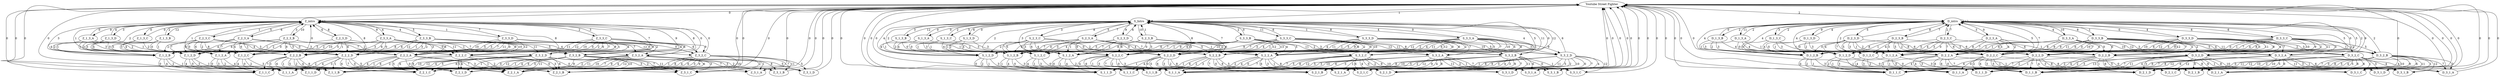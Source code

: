 digraph {
"LPQ1XrllZmA" [label="Youtube Street Fighter"]
"LPQ1XrllZmA" -> "JK6YzQ-V2HA" [label="0"]
"LPQ1XrllZmA" -> "Y2joqjVZsb8" [label="1"]
"LPQ1XrllZmA" -> "SfR_GFWXaWI" [label="2"]
"Y2joqjVZsb8" [label="S_Intro"]
"Y2joqjVZsb8" -> "yJJDbUSmIHw" [label="0"]
"Y2joqjVZsb8" -> "4JBm9cw7yEQ" [label="1"]
"Y2joqjVZsb8" -> "SWtz_Rfpv2U" [label="2"]
"Y2joqjVZsb8" -> "aXLXUTcM7rQ" [label="3"]
"Y2joqjVZsb8" -> "0TzDpTnzy4s" [label="4"]
"Y2joqjVZsb8" -> "sFvClxwTwlI" [label="5"]
"Y2joqjVZsb8" -> "12ZSKTCJJyU" [label="6"]
"Y2joqjVZsb8" -> "RIxxFqDt9ug" [label="7"]
"Y2joqjVZsb8" -> "Y2joqjVZsb8" [label="8"]
"Y2joqjVZsb8" -> "XcOIc0XDl2o" [label="9"]
"Y2joqjVZsb8" -> "8tEKbAAsGE0" [label="10"]
"Y2joqjVZsb8" -> "Su0RQ9VG-jQ" [label="11"]
"Y2joqjVZsb8" -> "yOWNw3fYmIM" [label="12"]
"JK6YzQ-V2HA" [label="Z_intro"]
"JK6YzQ-V2HA" -> "pq2MThj0DZI" [label="0"]
"JK6YzQ-V2HA" -> "QtatxHF5efg" [label="1"]
"JK6YzQ-V2HA" -> "bLK6OE5m3RY" [label="2"]
"JK6YzQ-V2HA" -> "gFVaDxthOU8" [label="3"]
"JK6YzQ-V2HA" -> "BgcI5NocZmk" [label="4"]
"JK6YzQ-V2HA" -> "t3svheKuCn0" [label="5"]
"JK6YzQ-V2HA" -> "JjTcX78kMkw" [label="6"]
"JK6YzQ-V2HA" -> "W0XED-LGrH4" [label="7"]
"JK6YzQ-V2HA" -> "T_2sGXyl5S8" [label="8"]
"JK6YzQ-V2HA" -> "dtoRk-ChBLw" [label="9"]
"JK6YzQ-V2HA" -> "f7y6bYXy9rs" [label="10"]
"JK6YzQ-V2HA" -> "JK6YzQ-V2HA" [label="11"]
"JK6YzQ-V2HA" -> "wZtE5vr0CLo" [label="12"]
"SfR_GFWXaWI" [label="D_intro"]
"SfR_GFWXaWI" -> "imriPTEVV0k" [label="0"]
"SfR_GFWXaWI" -> "jDX1JTBFa8s" [label="1"]
"SfR_GFWXaWI" -> "enxB3xeUjXk" [label="2"]
"SfR_GFWXaWI" -> "bWUGxKlYR_s" [label="3"]
"SfR_GFWXaWI" -> "MlIoUKb5exM" [label="4"]
"SfR_GFWXaWI" -> "9C2CuVW6_QI" [label="5"]
"SfR_GFWXaWI" -> "fXOcf0kpYMM" [label="6"]
"SfR_GFWXaWI" -> "m4oqZ1yIIh8" [label="7"]
"SfR_GFWXaWI" -> "lvYxvpaVupE" [label="8"]
"SfR_GFWXaWI" -> "vMmwS05HUqM" [label="9"]
"SfR_GFWXaWI" -> "LbjSO0jTdVY" [label="10"]
"SfR_GFWXaWI" -> "-1SzzLEh3gU" [label="11"]
"SfR_GFWXaWI" -> "SfR_GFWXaWI" [label="12"]
"sFvClxwTwlI" [label="S_1_3_C"]
"sFvClxwTwlI" -> "F47a0-HgzK4" [label="0"]
"sFvClxwTwlI" -> "EHxpO_ldsGY" [label="1"]
"sFvClxwTwlI" -> "Y2joqjVZsb8" [label="2"]
"sFvClxwTwlI" -> "k7GXg5NKlPE" [label="3"]
"sFvClxwTwlI" -> "5y8l4xecY0Q" [label="4"]
"XcOIc0XDl2o" [label="S_2_3_D"]
"XcOIc0XDl2o" -> "EHxpO_ldsGY" [label="0"]
"XcOIc0XDl2o" -> "_SDhhVyLubg" [label="1"]
"XcOIc0XDl2o" -> "k7GXg5NKlPE" [label="2"]
"XcOIc0XDl2o" -> "xFu6d3wcofs" [label="3"]
"XcOIc0XDl2o" -> "5y8l4xecY0Q" [label="4"]
"XcOIc0XDl2o" -> "Ky5shbATOB4" [label="5"]
"XcOIc0XDl2o" -> "Y2joqjVZsb8" [label="6"]
"XcOIc0XDl2o" -> "F47a0-HgzK4" [label="7"]
"XcOIc0XDl2o" -> "l2MvePR9_Dc" [label="8"]
"RIxxFqDt9ug" [label="S_2_3_A"]
"RIxxFqDt9ug" -> "xFu6d3wcofs" [label="0"]
"RIxxFqDt9ug" -> "k7GXg5NKlPE" [label="1"]
"RIxxFqDt9ug" -> "F47a0-HgzK4" [label="2"]
"RIxxFqDt9ug" -> "5y8l4xecY0Q" [label="3"]
"RIxxFqDt9ug" -> "Ky5shbATOB4" [label="4"]
"RIxxFqDt9ug" -> "Y2joqjVZsb8" [label="5"]
"RIxxFqDt9ug" -> "EHxpO_ldsGY" [label="6"]
"RIxxFqDt9ug" -> "_SDhhVyLubg" [label="7"]
"RIxxFqDt9ug" -> "l2MvePR9_Dc" [label="8"]
"QtatxHF5efg" [label="Z_2_3_C"]
"QtatxHF5efg" -> "n82m0sr40Zk" [label="0"]
"QtatxHF5efg" -> "JK6YzQ-V2HA" [label="1"]
"QtatxHF5efg" -> "OOJuUMJQPTg" [label="2"]
"QtatxHF5efg" -> "k7BKRwu8bEI" [label="3"]
"QtatxHF5efg" -> "5fwyWH8Cy9w" [label="4"]
"QtatxHF5efg" -> "0tJmTOzqOyI" [label="5"]
"QtatxHF5efg" -> "RZmxSIYAScc" [label="6"]
"QtatxHF5efg" -> "XUS4RCx5ufc" [label="7"]
"QtatxHF5efg" -> "HIR4wIXm1zs" [label="8"]
"12ZSKTCJJyU" [label="S_1_3_D"]
"12ZSKTCJJyU" -> "Y2joqjVZsb8" [label="0"]
"12ZSKTCJJyU" -> "F47a0-HgzK4" [label="1"]
"12ZSKTCJJyU" -> "EHxpO_ldsGY" [label="2"]
"12ZSKTCJJyU" -> "k7GXg5NKlPE" [label="3"]
"12ZSKTCJJyU" -> "5y8l4xecY0Q" [label="4"]
"yJJDbUSmIHw" [label="S_1_3_A"]
"yJJDbUSmIHw" -> "Y2joqjVZsb8" [label="0"]
"yJJDbUSmIHw" -> "F47a0-HgzK4" [label="1"]
"yJJDbUSmIHw" -> "k7GXg5NKlPE" [label="2"]
"yJJDbUSmIHw" -> "5y8l4xecY0Q" [label="3"]
"yJJDbUSmIHw" -> "EHxpO_ldsGY" [label="4"]
"yOWNw3fYmIM" [label="S_1_3_B"]
"yOWNw3fYmIM" -> "5y8l4xecY0Q" [label="0"]
"yOWNw3fYmIM" -> "k7GXg5NKlPE" [label="1"]
"yOWNw3fYmIM" -> "EHxpO_ldsGY" [label="2"]
"yOWNw3fYmIM" -> "Y2joqjVZsb8" [label="3"]
"yOWNw3fYmIM" -> "F47a0-HgzK4" [label="4"]
"gFVaDxthOU8" [label="Z_1_3_D"]
"gFVaDxthOU8" -> "n82m0sr40Zk" [label="0"]
"gFVaDxthOU8" -> "RZmxSIYAScc" [label="1"]
"gFVaDxthOU8" -> "0tJmTOzqOyI" [label="2"]
"gFVaDxthOU8" -> "XUS4RCx5ufc" [label="3"]
"gFVaDxthOU8" -> "JK6YzQ-V2HA" [label="4"]
"imriPTEVV0k" [label="D_2_3_A"]
"imriPTEVV0k" -> "CsI7srJU1vQ" [label="0"]
"imriPTEVV0k" -> "Xp4tBTbqjU8" [label="1"]
"imriPTEVV0k" -> "x-UQB2XPml8" [label="2"]
"imriPTEVV0k" -> "SfR_GFWXaWI" [label="3"]
"imriPTEVV0k" -> "TPEmx2sMqC4" [label="4"]
"imriPTEVV0k" -> "1lhdO1YpGro" [label="5"]
"imriPTEVV0k" -> "JF1jAGepKlA" [label="6"]
"imriPTEVV0k" -> "i2KhmmW_2Wo" [label="7"]
"imriPTEVV0k" -> "uQQrjRFbGio" [label="8"]
"8tEKbAAsGE0" [label="S_2_3_B"]
"8tEKbAAsGE0" -> "k7GXg5NKlPE" [label="0"]
"8tEKbAAsGE0" -> "Y2joqjVZsb8" [label="1"]
"8tEKbAAsGE0" -> "xFu6d3wcofs" [label="2"]
"8tEKbAAsGE0" -> "l2MvePR9_Dc" [label="3"]
"8tEKbAAsGE0" -> "_SDhhVyLubg" [label="4"]
"8tEKbAAsGE0" -> "F47a0-HgzK4" [label="5"]
"8tEKbAAsGE0" -> "Ky5shbATOB4" [label="6"]
"8tEKbAAsGE0" -> "EHxpO_ldsGY" [label="7"]
"8tEKbAAsGE0" -> "5y8l4xecY0Q" [label="8"]
"pq2MThj0DZI" [label="Z_1_3_C"]
"pq2MThj0DZI" -> "JK6YzQ-V2HA" [label="0"]
"pq2MThj0DZI" -> "0tJmTOzqOyI" [label="1"]
"pq2MThj0DZI" -> "RZmxSIYAScc" [label="2"]
"pq2MThj0DZI" -> "n82m0sr40Zk" [label="3"]
"pq2MThj0DZI" -> "XUS4RCx5ufc" [label="4"]
"aXLXUTcM7rQ" [label="S_2_3_C"]
"aXLXUTcM7rQ" -> "Ky5shbATOB4" [label="0"]
"aXLXUTcM7rQ" -> "F47a0-HgzK4" [label="1"]
"aXLXUTcM7rQ" -> "_SDhhVyLubg" [label="2"]
"aXLXUTcM7rQ" -> "k7GXg5NKlPE" [label="3"]
"aXLXUTcM7rQ" -> "xFu6d3wcofs" [label="4"]
"aXLXUTcM7rQ" -> "5y8l4xecY0Q" [label="5"]
"aXLXUTcM7rQ" -> "l2MvePR9_Dc" [label="6"]
"aXLXUTcM7rQ" -> "EHxpO_ldsGY" [label="7"]
"aXLXUTcM7rQ" -> "Y2joqjVZsb8" [label="8"]
"dtoRk-ChBLw" [label="Z_1_3_A"]
"dtoRk-ChBLw" -> "JK6YzQ-V2HA" [label="0"]
"dtoRk-ChBLw" -> "XUS4RCx5ufc" [label="1"]
"dtoRk-ChBLw" -> "RZmxSIYAScc" [label="2"]
"dtoRk-ChBLw" -> "n82m0sr40Zk" [label="3"]
"dtoRk-ChBLw" -> "0tJmTOzqOyI" [label="4"]
"bWUGxKlYR_s" [label="D_1_3_C"]
"bWUGxKlYR_s" -> "1lhdO1YpGro" [label="0"]
"bWUGxKlYR_s" -> "Xp4tBTbqjU8" [label="1"]
"bWUGxKlYR_s" -> "SfR_GFWXaWI" [label="2"]
"bWUGxKlYR_s" -> "i2KhmmW_2Wo" [label="3"]
"bWUGxKlYR_s" -> "uQQrjRFbGio" [label="4"]
"f7y6bYXy9rs" [label="Z_2_3_B"]
"f7y6bYXy9rs" -> "RZmxSIYAScc" [label="0"]
"f7y6bYXy9rs" -> "n82m0sr40Zk" [label="1"]
"f7y6bYXy9rs" -> "k7BKRwu8bEI" [label="2"]
"f7y6bYXy9rs" -> "JK6YzQ-V2HA" [label="3"]
"f7y6bYXy9rs" -> "0tJmTOzqOyI" [label="4"]
"f7y6bYXy9rs" -> "HIR4wIXm1zs" [label="5"]
"f7y6bYXy9rs" -> "XUS4RCx5ufc" [label="6"]
"f7y6bYXy9rs" -> "5fwyWH8Cy9w" [label="7"]
"f7y6bYXy9rs" -> "OOJuUMJQPTg" [label="8"]
"enxB3xeUjXk" [label="D_1_3_B"]
"enxB3xeUjXk" -> "SfR_GFWXaWI" [label="0"]
"enxB3xeUjXk" -> "1lhdO1YpGro" [label="1"]
"enxB3xeUjXk" -> "uQQrjRFbGio" [label="2"]
"enxB3xeUjXk" -> "i2KhmmW_2Wo" [label="3"]
"enxB3xeUjXk" -> "Xp4tBTbqjU8" [label="4"]
"JjTcX78kMkw" [label="Z_2_3_A"]
"JjTcX78kMkw" -> "5fwyWH8Cy9w" [label="0"]
"JjTcX78kMkw" -> "HIR4wIXm1zs" [label="1"]
"JjTcX78kMkw" -> "0tJmTOzqOyI" [label="2"]
"JjTcX78kMkw" -> "k7BKRwu8bEI" [label="3"]
"JjTcX78kMkw" -> "RZmxSIYAScc" [label="4"]
"JjTcX78kMkw" -> "JK6YzQ-V2HA" [label="5"]
"JjTcX78kMkw" -> "OOJuUMJQPTg" [label="6"]
"JjTcX78kMkw" -> "n82m0sr40Zk" [label="7"]
"JjTcX78kMkw" -> "XUS4RCx5ufc" [label="8"]
"m4oqZ1yIIh8" [label="D_2_3_C"]
"m4oqZ1yIIh8" -> "Xp4tBTbqjU8" [label="0"]
"m4oqZ1yIIh8" -> "CsI7srJU1vQ" [label="1"]
"m4oqZ1yIIh8" -> "SfR_GFWXaWI" [label="2"]
"m4oqZ1yIIh8" -> "i2KhmmW_2Wo" [label="3"]
"m4oqZ1yIIh8" -> "uQQrjRFbGio" [label="4"]
"m4oqZ1yIIh8" -> "JF1jAGepKlA" [label="5"]
"m4oqZ1yIIh8" -> "x-UQB2XPml8" [label="6"]
"m4oqZ1yIIh8" -> "TPEmx2sMqC4" [label="7"]
"m4oqZ1yIIh8" -> "1lhdO1YpGro" [label="8"]
"vMmwS05HUqM" [label="D_1_3_D"]
"vMmwS05HUqM" -> "1lhdO1YpGro" [label="0"]
"vMmwS05HUqM" -> "uQQrjRFbGio" [label="1"]
"vMmwS05HUqM" -> "i2KhmmW_2Wo" [label="2"]
"vMmwS05HUqM" -> "Xp4tBTbqjU8" [label="3"]
"vMmwS05HUqM" -> "SfR_GFWXaWI" [label="4"]
"wZtE5vr0CLo" [label="Z_1_3_B"]
"wZtE5vr0CLo" -> "n82m0sr40Zk" [label="0"]
"wZtE5vr0CLo" -> "RZmxSIYAScc" [label="1"]
"wZtE5vr0CLo" -> "JK6YzQ-V2HA" [label="2"]
"wZtE5vr0CLo" -> "0tJmTOzqOyI" [label="3"]
"wZtE5vr0CLo" -> "XUS4RCx5ufc" [label="4"]
"-1SzzLEh3gU" [label="D_1_3_A"]
"-1SzzLEh3gU" -> "uQQrjRFbGio" [label="0"]
"-1SzzLEh3gU" -> "Xp4tBTbqjU8" [label="1"]
"-1SzzLEh3gU" -> "SfR_GFWXaWI" [label="2"]
"-1SzzLEh3gU" -> "1lhdO1YpGro" [label="3"]
"-1SzzLEh3gU" -> "i2KhmmW_2Wo" [label="4"]
"lvYxvpaVupE" [label="D_2_3_B"]
"lvYxvpaVupE" -> "1lhdO1YpGro" [label="0"]
"lvYxvpaVupE" -> "uQQrjRFbGio" [label="1"]
"lvYxvpaVupE" -> "x-UQB2XPml8" [label="2"]
"lvYxvpaVupE" -> "Xp4tBTbqjU8" [label="3"]
"lvYxvpaVupE" -> "i2KhmmW_2Wo" [label="4"]
"lvYxvpaVupE" -> "TPEmx2sMqC4" [label="5"]
"lvYxvpaVupE" -> "CsI7srJU1vQ" [label="6"]
"lvYxvpaVupE" -> "SfR_GFWXaWI" [label="7"]
"lvYxvpaVupE" -> "JF1jAGepKlA" [label="8"]
"4JBm9cw7yEQ" [label="S_3_3_D"]
"4JBm9cw7yEQ" -> "Ky5shbATOB4" [label="0"]
"4JBm9cw7yEQ" -> "5y8l4xecY0Q" [label="1"]
"4JBm9cw7yEQ" -> "KHLAm3wK6NY" [label="2"]
"4JBm9cw7yEQ" -> "QB8fRYFY1Fw" [label="3"]
"4JBm9cw7yEQ" -> "F47a0-HgzK4" [label="4"]
"4JBm9cw7yEQ" -> "k7GXg5NKlPE" [label="5"]
"4JBm9cw7yEQ" -> "_SDhhVyLubg" [label="6"]
"4JBm9cw7yEQ" -> "WbziWqsyh90" [label="7"]
"4JBm9cw7yEQ" -> "Y2joqjVZsb8" [label="8"]
"4JBm9cw7yEQ" -> "l2MvePR9_Dc" [label="9"]
"4JBm9cw7yEQ" -> "dfXX56DKlNM" [label="10"]
"4JBm9cw7yEQ" -> "EHxpO_ldsGY" [label="11"]
"4JBm9cw7yEQ" -> "xFu6d3wcofs" [label="12"]
"LbjSO0jTdVY" [label="D_3_3_A"]
"LbjSO0jTdVY" -> "CsI7srJU1vQ" [label="0"]
"LbjSO0jTdVY" -> "uQQrjRFbGio" [label="1"]
"LbjSO0jTdVY" -> "1lhdO1YpGro" [label="2"]
"LbjSO0jTdVY" -> "2c8bkVWO-Gk" [label="3"]
"LbjSO0jTdVY" -> "SfR_GFWXaWI" [label="4"]
"LbjSO0jTdVY" -> "JF1jAGepKlA" [label="5"]
"LbjSO0jTdVY" -> "i2KhmmW_2Wo" [label="6"]
"LbjSO0jTdVY" -> "x-UQB2XPml8" [label="7"]
"LbjSO0jTdVY" -> "Xp4tBTbqjU8" [label="8"]
"LbjSO0jTdVY" -> "TPEmx2sMqC4" [label="9"]
"LbjSO0jTdVY" -> "gh48Z-foGGI" [label="10"]
"LbjSO0jTdVY" -> "285oUAeOozk" [label="11"]
"LbjSO0jTdVY" -> "1U-EQLfD0m0" [label="12"]
"SWtz_Rfpv2U" [label="S_3_3_B"]
"SWtz_Rfpv2U" -> "Y2joqjVZsb8" [label="0"]
"SWtz_Rfpv2U" -> "5y8l4xecY0Q" [label="1"]
"SWtz_Rfpv2U" -> "WbziWqsyh90" [label="2"]
"SWtz_Rfpv2U" -> "dfXX56DKlNM" [label="3"]
"SWtz_Rfpv2U" -> "k7GXg5NKlPE" [label="4"]
"SWtz_Rfpv2U" -> "_SDhhVyLubg" [label="5"]
"SWtz_Rfpv2U" -> "F47a0-HgzK4" [label="6"]
"SWtz_Rfpv2U" -> "EHxpO_ldsGY" [label="7"]
"SWtz_Rfpv2U" -> "QB8fRYFY1Fw" [label="8"]
"SWtz_Rfpv2U" -> "k7GXg5NKlPE" [label="9"]
"SWtz_Rfpv2U" -> "l2MvePR9_Dc" [label="10"]
"SWtz_Rfpv2U" -> "KHLAm3wK6NY" [label="11"]
"SWtz_Rfpv2U" -> "xFu6d3wcofs" [label="12"]
"SWtz_Rfpv2U" -> "Ky5shbATOB4" [label="13"]
"Su0RQ9VG-jQ" [label="S_3_3_C"]
"Su0RQ9VG-jQ" -> "_SDhhVyLubg" [label="0"]
"Su0RQ9VG-jQ" -> "l2MvePR9_Dc" [label="1"]
"Su0RQ9VG-jQ" -> "Ky5shbATOB4" [label="2"]
"Su0RQ9VG-jQ" -> "5y8l4xecY0Q" [label="3"]
"Su0RQ9VG-jQ" -> "k7GXg5NKlPE" [label="4"]
"Su0RQ9VG-jQ" -> "QB8fRYFY1Fw" [label="5"]
"Su0RQ9VG-jQ" -> "Y2joqjVZsb8" [label="6"]
"Su0RQ9VG-jQ" -> "EHxpO_ldsGY" [label="7"]
"Su0RQ9VG-jQ" -> "xFu6d3wcofs" [label="8"]
"Su0RQ9VG-jQ" -> "F47a0-HgzK4" [label="9"]
"Su0RQ9VG-jQ" -> "KHLAm3wK6NY" [label="10"]
"Su0RQ9VG-jQ" -> "dfXX56DKlNM" [label="11"]
"Su0RQ9VG-jQ" -> "WbziWqsyh90" [label="12"]
"0TzDpTnzy4s" [label="S_3_3_A"]
"0TzDpTnzy4s" -> "Y2joqjVZsb8" [label="0"]
"0TzDpTnzy4s" -> "dfXX56DKlNM" [label="1"]
"0TzDpTnzy4s" -> "EHxpO_ldsGY" [label="2"]
"0TzDpTnzy4s" -> "xFu6d3wcofs" [label="3"]
"0TzDpTnzy4s" -> "5y8l4xecY0Q" [label="4"]
"0TzDpTnzy4s" -> "KHLAm3wK6NY" [label="5"]
"0TzDpTnzy4s" -> "l2MvePR9_Dc" [label="6"]
"0TzDpTnzy4s" -> "Ky5shbATOB4" [label="7"]
"0TzDpTnzy4s" -> "WbziWqsyh90" [label="8"]
"0TzDpTnzy4s" -> "QB8fRYFY1Fw" [label="9"]
"0TzDpTnzy4s" -> "_SDhhVyLubg" [label="10"]
"0TzDpTnzy4s" -> "k7GXg5NKlPE" [label="11"]
"0TzDpTnzy4s" -> "F47a0-HgzK4" [label="12"]
"BgcI5NocZmk" [label="Z_3_3_A"]
"BgcI5NocZmk" -> "HIR4wIXm1zs" [label="0"]
"BgcI5NocZmk" -> "dHiCjUWE41E" [label="1"]
"BgcI5NocZmk" -> "XUS4RCx5ufc" [label="2"]
"BgcI5NocZmk" -> "RZmxSIYAScc" [label="3"]
"BgcI5NocZmk" -> "v80ERNDPezk" [label="4"]
"BgcI5NocZmk" -> "0tJmTOzqOyI" [label="5"]
"BgcI5NocZmk" -> "OOJuUMJQPTg" [label="6"]
"BgcI5NocZmk" -> "rX83JuBDSuY" [label="7"]
"BgcI5NocZmk" -> "5fwyWH8Cy9w" [label="8"]
"BgcI5NocZmk" -> "JK6YzQ-V2HA" [label="9"]
"BgcI5NocZmk" -> "n82m0sr40Zk" [label="10"]
"BgcI5NocZmk" -> "k7BKRwu8bEI" [label="11"]
"BgcI5NocZmk" -> "A4Bkkkf_1Ho" [label="12"]
"bLK6OE5m3RY" [label="Z_3_3_C"]
"bLK6OE5m3RY" -> "RZmxSIYAScc" [label="0"]
"bLK6OE5m3RY" -> "k7BKRwu8bEI" [label="1"]
"bLK6OE5m3RY" -> "OOJuUMJQPTg" [label="2"]
"bLK6OE5m3RY" -> "JK6YzQ-V2HA" [label="3"]
"bLK6OE5m3RY" -> "rX83JuBDSuY" [label="4"]
"bLK6OE5m3RY" -> "dHiCjUWE41E" [label="5"]
"bLK6OE5m3RY" -> "HIR4wIXm1zs" [label="6"]
"bLK6OE5m3RY" -> "5fwyWH8Cy9w" [label="7"]
"bLK6OE5m3RY" -> "v80ERNDPezk" [label="8"]
"bLK6OE5m3RY" -> "A4Bkkkf_1Ho" [label="9"]
"bLK6OE5m3RY" -> "n82m0sr40Zk" [label="10"]
"bLK6OE5m3RY" -> "0tJmTOzqOyI" [label="11"]
"bLK6OE5m3RY" -> "XUS4RCx5ufc" [label="12"]
"fXOcf0kpYMM" [label="D_3_3_C"]
"fXOcf0kpYMM" -> "1lhdO1YpGro" [label="0"]
"fXOcf0kpYMM" -> "uQQrjRFbGio" [label="1"]
"fXOcf0kpYMM" -> "CsI7srJU1vQ" [label="2"]
"fXOcf0kpYMM" -> "1U-EQLfD0m0" [label="3"]
"fXOcf0kpYMM" -> "Xp4tBTbqjU8" [label="4"]
"fXOcf0kpYMM" -> "285oUAeOozk" [label="5"]
"fXOcf0kpYMM" -> "SfR_GFWXaWI" [label="6"]
"fXOcf0kpYMM" -> "i2KhmmW_2Wo" [label="7"]
"fXOcf0kpYMM" -> "TPEmx2sMqC4" [label="8"]
"fXOcf0kpYMM" -> "JF1jAGepKlA" [label="9"]
"fXOcf0kpYMM" -> "x-UQB2XPml8" [label="10"]
"fXOcf0kpYMM" -> "gh48Z-foGGI" [label="11"]
"fXOcf0kpYMM" -> "2c8bkVWO-Gk" [label="12"]
"W0XED-LGrH4" [label="Z_3_3_D"]
"W0XED-LGrH4" -> "HIR4wIXm1zs" [label="0"]
"W0XED-LGrH4" -> "JK6YzQ-V2HA" [label="1"]
"W0XED-LGrH4" -> "v80ERNDPezk" [label="2"]
"W0XED-LGrH4" -> "n82m0sr40Zk" [label="3"]
"W0XED-LGrH4" -> "dHiCjUWE41E" [label="4"]
"W0XED-LGrH4" -> "XUS4RCx5ufc" [label="5"]
"W0XED-LGrH4" -> "A4Bkkkf_1Ho" [label="6"]
"W0XED-LGrH4" -> "RZmxSIYAScc" [label="7"]
"W0XED-LGrH4" -> "k7BKRwu8bEI" [label="8"]
"W0XED-LGrH4" -> "rX83JuBDSuY" [label="9"]
"W0XED-LGrH4" -> "0tJmTOzqOyI" [label="10"]
"W0XED-LGrH4" -> "OOJuUMJQPTg" [label="11"]
"W0XED-LGrH4" -> "5fwyWH8Cy9w" [label="12"]
"t3svheKuCn0" [label="Z_3_3_B"]
"t3svheKuCn0" -> "A4Bkkkf_1Ho" [label="0"]
"t3svheKuCn0" -> "RZmxSIYAScc" [label="1"]
"t3svheKuCn0" -> "HIR4wIXm1zs" [label="2"]
"t3svheKuCn0" -> "OOJuUMJQPTg" [label="3"]
"t3svheKuCn0" -> "JK6YzQ-V2HA" [label="4"]
"t3svheKuCn0" -> "rX83JuBDSuY" [label="5"]
"t3svheKuCn0" -> "XUS4RCx5ufc" [label="6"]
"t3svheKuCn0" -> "v80ERNDPezk" [label="7"]
"t3svheKuCn0" -> "0tJmTOzqOyI" [label="8"]
"t3svheKuCn0" -> "5fwyWH8Cy9w" [label="9"]
"t3svheKuCn0" -> "k7BKRwu8bEI" [label="10"]
"t3svheKuCn0" -> "dHiCjUWE41E" [label="11"]
"t3svheKuCn0" -> "n82m0sr40Zk" [label="12"]
"jDX1JTBFa8s" [label="D_3_3_B"]
"jDX1JTBFa8s" -> "Xp4tBTbqjU8" [label="0"]
"jDX1JTBFa8s" -> "CsI7srJU1vQ" [label="1"]
"jDX1JTBFa8s" -> "gh48Z-foGGI" [label="2"]
"jDX1JTBFa8s" -> "285oUAeOozk" [label="3"]
"jDX1JTBFa8s" -> "2c8bkVWO-Gk" [label="4"]
"jDX1JTBFa8s" -> "1U-EQLfD0m0" [label="5"]
"jDX1JTBFa8s" -> "i2KhmmW_2Wo" [label="6"]
"jDX1JTBFa8s" -> "JF1jAGepKlA" [label="7"]
"jDX1JTBFa8s" -> "SfR_GFWXaWI" [label="8"]
"jDX1JTBFa8s" -> "1lhdO1YpGro" [label="9"]
"jDX1JTBFa8s" -> "TPEmx2sMqC4" [label="10"]
"jDX1JTBFa8s" -> "uQQrjRFbGio" [label="11"]
"jDX1JTBFa8s" -> "x-UQB2XPml8" [label="12"]
"MlIoUKb5exM" [label="D_3_3_D"]
"MlIoUKb5exM" -> "SfR_GFWXaWI" [label="0"]
"MlIoUKb5exM" -> "285oUAeOozk" [label="1"]
"MlIoUKb5exM" -> "2c8bkVWO-Gk" [label="2"]
"MlIoUKb5exM" -> "x-UQB2XPml8" [label="3"]
"MlIoUKb5exM" -> "gh48Z-foGGI" [label="4"]
"MlIoUKb5exM" -> "Xp4tBTbqjU8" [label="5"]
"MlIoUKb5exM" -> "uQQrjRFbGio" [label="6"]
"MlIoUKb5exM" -> "1U-EQLfD0m0" [label="7"]
"MlIoUKb5exM" -> "CsI7srJU1vQ" [label="8"]
"MlIoUKb5exM" -> "TPEmx2sMqC4" [label="9"]
"MlIoUKb5exM" -> "1lhdO1YpGro" [label="10"]
"MlIoUKb5exM" -> "JF1jAGepKlA" [label="11"]
"MlIoUKb5exM" -> "i2KhmmW_2Wo" [label="12"]
"9C2CuVW6_QI" [label="D_2_3_D"]
"9C2CuVW6_QI" -> "1lhdO1YpGro" [label="0"]
"9C2CuVW6_QI" -> "x-UQB2XPml8" [label="1"]
"9C2CuVW6_QI" -> "JF1jAGepKlA" [label="2"]
"9C2CuVW6_QI" -> "TPEmx2sMqC4" [label="3"]
"9C2CuVW6_QI" -> "uQQrjRFbGio" [label="4"]
"9C2CuVW6_QI" -> "Xp4tBTbqjU8" [label="5"]
"9C2CuVW6_QI" -> "CsI7srJU1vQ" [label="6"]
"9C2CuVW6_QI" -> "i2KhmmW_2Wo" [label="7"]
"9C2CuVW6_QI" -> "SfR_GFWXaWI" [label="8"]
"T_2sGXyl5S8" [label="Z_2_3_D"]
"T_2sGXyl5S8" -> "k7BKRwu8bEI" [label="0"]
"T_2sGXyl5S8" -> "OOJuUMJQPTg" [label="1"]
"T_2sGXyl5S8" -> "n82m0sr40Zk" [label="2"]
"T_2sGXyl5S8" -> "5fwyWH8Cy9w" [label="3"]
"T_2sGXyl5S8" -> "JK6YzQ-V2HA" [label="4"]
"T_2sGXyl5S8" -> "RZmxSIYAScc" [label="5"]
"T_2sGXyl5S8" -> "HIR4wIXm1zs" [label="6"]
"5y8l4xecY0Q" [label="S_1_2_C"]
"5y8l4xecY0Q" -> "BQH_qAdMlLs" [label="0"]
"5y8l4xecY0Q" -> "BqkshSqdmL8" [label="1"]
"5y8l4xecY0Q" -> "Y2joqjVZsb8" [label="2"]
"5y8l4xecY0Q" -> "JOVExm05Mns" [label="3"]
"5y8l4xecY0Q" -> "pbDdDlEUdy8" [label="4"]
"F47a0-HgzK4" [label="S_1_2_D"]
"F47a0-HgzK4" -> "pbDdDlEUdy8" [label="0"]
"F47a0-HgzK4" -> "JOVExm05Mns" [label="1"]
"F47a0-HgzK4" -> "BqkshSqdmL8" [label="2"]
"F47a0-HgzK4" -> "BQH_qAdMlLs" [label="3"]
"F47a0-HgzK4" -> "Y2joqjVZsb8" [label="4"]
"k7GXg5NKlPE" [label="S_1_2_A"]
"k7GXg5NKlPE" -> "pbDdDlEUdy8" [label="0"]
"k7GXg5NKlPE" -> "BqkshSqdmL8" [label="1"]
"k7GXg5NKlPE" -> "BQH_qAdMlLs" [label="2"]
"k7GXg5NKlPE" -> "Y2joqjVZsb8" [label="3"]
"k7GXg5NKlPE" -> "JOVExm05Mns" [label="4"]
"EHxpO_ldsGY" [label="S_1_2_B"]
"EHxpO_ldsGY" -> "JOVExm05Mns" [label="0"]
"EHxpO_ldsGY" -> "pbDdDlEUdy8" [label="1"]
"EHxpO_ldsGY" -> "Y2joqjVZsb8" [label="2"]
"EHxpO_ldsGY" -> "BQH_qAdMlLs" [label="3"]
"EHxpO_ldsGY" -> "BqkshSqdmL8" [label="4"]
"xFu6d3wcofs" [label="S_2_2_D"]
"xFu6d3wcofs" -> "JOVExm05Mns" [label="0"]
"xFu6d3wcofs" -> "pbDdDlEUdy8" [label="1"]
"xFu6d3wcofs" -> "dE7e7vP3EPU" [label="2"]
"xFu6d3wcofs" -> "dOa5LWbljc4" [label="3"]
"xFu6d3wcofs" -> "BqkshSqdmL8" [label="4"]
"xFu6d3wcofs" -> "BQH_qAdMlLs" [label="5"]
"xFu6d3wcofs" -> "17v9QJFvsGc" [label="6"]
"xFu6d3wcofs" -> "Y2joqjVZsb8" [label="7"]
"xFu6d3wcofs" -> "EOTn2Yv5C4I" [label="8"]
"OOJuUMJQPTg" [label="Z_2_2_B"]
"OOJuUMJQPTg" -> "JK6YzQ-V2HA" [label="0"]
"OOJuUMJQPTg" -> "UXZGG01nK94" [label="1"]
"OOJuUMJQPTg" -> "0zLOH0SJMHM" [label="2"]
"OOJuUMJQPTg" -> "1kGwZQUGemA" [label="3"]
"OOJuUMJQPTg" -> "a07sCn-U9Cg" [label="4"]
"OOJuUMJQPTg" -> "AyuZld7IPJ4" [label="5"]
"OOJuUMJQPTg" -> "7GmvIt3ku-U" [label="6"]
"OOJuUMJQPTg" -> "r9Ma5rKyFlQ" [label="7"]
"OOJuUMJQPTg" -> "LbBlwEW-Hjs" [label="8"]
"Ky5shbATOB4" [label="S_2_2_B"]
"Ky5shbATOB4" -> "dOa5LWbljc4" [label="0"]
"Ky5shbATOB4" -> "pbDdDlEUdy8" [label="1"]
"Ky5shbATOB4" -> "JOVExm05Mns" [label="2"]
"Ky5shbATOB4" -> "BQH_qAdMlLs" [label="3"]
"Ky5shbATOB4" -> "Y2joqjVZsb8" [label="4"]
"Ky5shbATOB4" -> "EOTn2Yv5C4I" [label="5"]
"Ky5shbATOB4" -> "BqkshSqdmL8" [label="6"]
"Ky5shbATOB4" -> "17v9QJFvsGc" [label="7"]
"Ky5shbATOB4" -> "dE7e7vP3EPU" [label="8"]
"l2MvePR9_Dc" [label="S_2_2_C"]
"l2MvePR9_Dc" -> "dE7e7vP3EPU" [label="0"]
"l2MvePR9_Dc" -> "JOVExm05Mns" [label="1"]
"l2MvePR9_Dc" -> "dOa5LWbljc4" [label="2"]
"l2MvePR9_Dc" -> "EOTn2Yv5C4I" [label="3"]
"l2MvePR9_Dc" -> "pbDdDlEUdy8" [label="4"]
"l2MvePR9_Dc" -> "BQH_qAdMlLs" [label="5"]
"l2MvePR9_Dc" -> "BqkshSqdmL8" [label="6"]
"l2MvePR9_Dc" -> "17v9QJFvsGc" [label="7"]
"l2MvePR9_Dc" -> "Y2joqjVZsb8" [label="8"]
"_SDhhVyLubg" [label="S_2_2_A"]
"_SDhhVyLubg" -> "JOVExm05Mns" [label="0"]
"_SDhhVyLubg" -> "dE7e7vP3EPU" [label="1"]
"_SDhhVyLubg" -> "pbDdDlEUdy8" [label="2"]
"_SDhhVyLubg" -> "dOa5LWbljc4" [label="3"]
"_SDhhVyLubg" -> "BqkshSqdmL8" [label="4"]
"_SDhhVyLubg" -> "Y2joqjVZsb8" [label="5"]
"_SDhhVyLubg" -> "17v9QJFvsGc" [label="6"]
"_SDhhVyLubg" -> "BQH_qAdMlLs" [label="7"]
"_SDhhVyLubg" -> "EOTn2Yv5C4I" [label="8"]
"0tJmTOzqOyI" [label="Z_1_2_B"]
"0tJmTOzqOyI" -> "r9Ma5rKyFlQ" [label="0"]
"0tJmTOzqOyI" -> "UXZGG01nK94" [label="1"]
"0tJmTOzqOyI" -> "7GmvIt3ku-U" [label="2"]
"0tJmTOzqOyI" -> "JK6YzQ-V2HA" [label="3"]
"0tJmTOzqOyI" -> "1kGwZQUGemA" [label="4"]
"k7BKRwu8bEI" [label="Z_2_2_C"]
"k7BKRwu8bEI" -> "LbBlwEW-Hjs" [label="0"]
"k7BKRwu8bEI" -> "a07sCn-U9Cg" [label="1"]
"k7BKRwu8bEI" -> "a07sCn-U9Cg" [label="2"]
"k7BKRwu8bEI" -> "LbBlwEW-Hjs" [label="3"]
"k7BKRwu8bEI" -> "0zLOH0SJMHM" [label="4"]
"k7BKRwu8bEI" -> "0zLOH0SJMHM" [label="5"]
"k7BKRwu8bEI" -> "AyuZld7IPJ4" [label="6"]
"k7BKRwu8bEI" -> "JK6YzQ-V2HA" [label="7"]
"k7BKRwu8bEI" -> "AyuZld7IPJ4" [label="8"]
"HIR4wIXm1zs" [label="Z_2_2_D"]
"HIR4wIXm1zs" -> "a07sCn-U9Cg" [label="0"]
"HIR4wIXm1zs" -> "UXZGG01nK94" [label="1"]
"HIR4wIXm1zs" -> "r9Ma5rKyFlQ" [label="2"]
"HIR4wIXm1zs" -> "7GmvIt3ku-U" [label="3"]
"HIR4wIXm1zs" -> "1kGwZQUGemA" [label="4"]
"HIR4wIXm1zs" -> "LbBlwEW-Hjs" [label="5"]
"HIR4wIXm1zs" -> "AyuZld7IPJ4" [label="6"]
"HIR4wIXm1zs" -> "0zLOH0SJMHM" [label="7"]
"HIR4wIXm1zs" -> "JK6YzQ-V2HA" [label="8"]
"XUS4RCx5ufc" [label="Z_1_2_D"]
"XUS4RCx5ufc" -> "1kGwZQUGemA" [label="0"]
"XUS4RCx5ufc" -> "UXZGG01nK94" [label="1"]
"XUS4RCx5ufc" -> "JK6YzQ-V2HA" [label="2"]
"XUS4RCx5ufc" -> "7GmvIt3ku-U" [label="3"]
"XUS4RCx5ufc" -> "r9Ma5rKyFlQ" [label="4"]
"RZmxSIYAScc" [label="Z_1_2_C"]
"RZmxSIYAScc" -> "1kGwZQUGemA" [label="0"]
"RZmxSIYAScc" -> "JK6YzQ-V2HA" [label="1"]
"RZmxSIYAScc" -> "7GmvIt3ku-U" [label="2"]
"RZmxSIYAScc" -> "UXZGG01nK94" [label="3"]
"RZmxSIYAScc" -> "r9Ma5rKyFlQ" [label="4"]
"5fwyWH8Cy9w" [label="Z_2_2_A"]
"5fwyWH8Cy9w" -> "0zLOH0SJMHM" [label="0"]
"5fwyWH8Cy9w" -> "1kGwZQUGemA" [label="1"]
"5fwyWH8Cy9w" -> "UXZGG01nK94" [label="2"]
"5fwyWH8Cy9w" -> "LbBlwEW-Hjs" [label="3"]
"5fwyWH8Cy9w" -> "r9Ma5rKyFlQ" [label="4"]
"5fwyWH8Cy9w" -> "AyuZld7IPJ4" [label="5"]
"5fwyWH8Cy9w" -> "7GmvIt3ku-U" [label="6"]
"5fwyWH8Cy9w" -> "a07sCn-U9Cg" [label="7"]
"5fwyWH8Cy9w" -> "JK6YzQ-V2HA" [label="8"]
"x-UQB2XPml8" [label="D_2_2_C"]
"x-UQB2XPml8" -> "-loiKcasSBs" [label="0"]
"x-UQB2XPml8" -> "lJ9TVcxrSEU" [label="1"]
"x-UQB2XPml8" -> "QOUZ0u8saVU" [label="2"]
"x-UQB2XPml8" -> "RKZejVyNGNc" [label="3"]
"x-UQB2XPml8" -> "i4bv0NcfKyg" [label="4"]
"x-UQB2XPml8" -> "1fOT6dX0aNc" [label="5"]
"x-UQB2XPml8" -> "ERSlQsUkIkw" [label="6"]
"x-UQB2XPml8" -> "SfR_GFWXaWI" [label="7"]
"x-UQB2XPml8" -> "id3iG5D-x2k" [label="8"]
"n82m0sr40Zk" [label="Z_1_2_A"]
"n82m0sr40Zk" -> "r9Ma5rKyFlQ" [label="0"]
"n82m0sr40Zk" -> "JK6YzQ-V2HA" [label="1"]
"n82m0sr40Zk" -> "7GmvIt3ku-U" [label="2"]
"n82m0sr40Zk" -> "1kGwZQUGemA" [label="3"]
"n82m0sr40Zk" -> "UXZGG01nK94" [label="4"]
"i2KhmmW_2Wo" [label="D_1_2_C"]
"i2KhmmW_2Wo" -> "ERSlQsUkIkw" [label="0"]
"i2KhmmW_2Wo" -> "i4bv0NcfKyg" [label="1"]
"i2KhmmW_2Wo" -> "QOUZ0u8saVU" [label="2"]
"i2KhmmW_2Wo" -> "-loiKcasSBs" [label="3"]
"i2KhmmW_2Wo" -> "SfR_GFWXaWI" [label="4"]
"TPEmx2sMqC4" [label="D_2_2_A"]
"TPEmx2sMqC4" -> "1fOT6dX0aNc" [label="0"]
"TPEmx2sMqC4" -> "id3iG5D-x2k" [label="1"]
"TPEmx2sMqC4" -> "i4bv0NcfKyg" [label="2"]
"TPEmx2sMqC4" -> "QOUZ0u8saVU" [label="3"]
"TPEmx2sMqC4" -> "-loiKcasSBs" [label="4"]
"TPEmx2sMqC4" -> "SfR_GFWXaWI" [label="5"]
"TPEmx2sMqC4" -> "RKZejVyNGNc" [label="6"]
"TPEmx2sMqC4" -> "lJ9TVcxrSEU" [label="7"]
"TPEmx2sMqC4" -> "ERSlQsUkIkw" [label="8"]
"1lhdO1YpGro" [label="D_1_2_B"]
"1lhdO1YpGro" -> "i4bv0NcfKyg" [label="0"]
"1lhdO1YpGro" -> "-loiKcasSBs" [label="1"]
"1lhdO1YpGro" -> "i4bv0NcfKyg" [label="2"]
"1lhdO1YpGro" -> "QOUZ0u8saVU" [label="3"]
"1lhdO1YpGro" -> "SfR_GFWXaWI" [label="4"]
"CsI7srJU1vQ" [label="D_2_2_B"]
"CsI7srJU1vQ" -> "SfR_GFWXaWI" [label="0"]
"CsI7srJU1vQ" -> "RKZejVyNGNc" [label="1"]
"CsI7srJU1vQ" -> "QOUZ0u8saVU" [label="2"]
"CsI7srJU1vQ" -> "ERSlQsUkIkw" [label="3"]
"CsI7srJU1vQ" -> "-loiKcasSBs" [label="4"]
"CsI7srJU1vQ" -> "lJ9TVcxrSEU" [label="5"]
"CsI7srJU1vQ" -> "1fOT6dX0aNc" [label="6"]
"CsI7srJU1vQ" -> "i4bv0NcfKyg" [label="7"]
"CsI7srJU1vQ" -> "id3iG5D-x2k" [label="8"]
"Xp4tBTbqjU8" [label="D_1_2_A"]
"Xp4tBTbqjU8" -> "QOUZ0u8saVU" [label="0"]
"Xp4tBTbqjU8" -> "-loiKcasSBs" [label="1"]
"Xp4tBTbqjU8" -> "SfR_GFWXaWI" [label="2"]
"Xp4tBTbqjU8" -> "ERSlQsUkIkw" [label="3"]
"Xp4tBTbqjU8" -> "i4bv0NcfKyg" [label="4"]
"JF1jAGepKlA" [label="D_2_2_D"]
"JF1jAGepKlA" -> "id3iG5D-x2k" [label="0"]
"JF1jAGepKlA" -> "QOUZ0u8saVU" [label="1"]
"JF1jAGepKlA" -> "-loiKcasSBs" [label="2"]
"JF1jAGepKlA" -> "1fOT6dX0aNc" [label="3"]
"JF1jAGepKlA" -> "RKZejVyNGNc" [label="4"]
"JF1jAGepKlA" -> "SfR_GFWXaWI" [label="5"]
"JF1jAGepKlA" -> "i4bv0NcfKyg" [label="6"]
"JF1jAGepKlA" -> "ERSlQsUkIkw" [label="7"]
"JF1jAGepKlA" -> "lJ9TVcxrSEU" [label="8"]
"uQQrjRFbGio" [label="D_1_2_D"]
"uQQrjRFbGio" -> "ERSlQsUkIkw" [label="0"]
"uQQrjRFbGio" -> "QOUZ0u8saVU" [label="1"]
"uQQrjRFbGio" -> "i4bv0NcfKyg" [label="2"]
"uQQrjRFbGio" -> "-loiKcasSBs" [label="3"]
"uQQrjRFbGio" -> "SfR_GFWXaWI" [label="4"]
"KHLAm3wK6NY" [label="S_3_2_C"]
"KHLAm3wK6NY" -> "KsrOmziT4d8" [label="0"]
"KHLAm3wK6NY" -> "dOa5LWbljc4" [label="1"]
"KHLAm3wK6NY" -> "fwFZ8_d7TPU" [label="2"]
"KHLAm3wK6NY" -> "17v9QJFvsGc" [label="3"]
"KHLAm3wK6NY" -> "EOTn2Yv5C4I" [label="4"]
"KHLAm3wK6NY" -> "BqkshSqdmL8" [label="5"]
"KHLAm3wK6NY" -> "dE7e7vP3EPU" [label="6"]
"KHLAm3wK6NY" -> "pbDdDlEUdy8" [label="7"]
"KHLAm3wK6NY" -> "JOVExm05Mns" [label="8"]
"KHLAm3wK6NY" -> "8jFCp9rlGTY" [label="9"]
"KHLAm3wK6NY" -> "uS7IuGm-n1M" [label="10"]
"KHLAm3wK6NY" -> "Y2joqjVZsb8" [label="11"]
"KHLAm3wK6NY" -> "BQH_qAdMlLs" [label="12"]
"WbziWqsyh90" [label="S_3_2_A"]
"WbziWqsyh90" -> "Y2joqjVZsb8" [label="0"]
"WbziWqsyh90" -> "8jFCp9rlGTY" [label="1"]
"WbziWqsyh90" -> "fwFZ8_d7TPU" [label="2"]
"WbziWqsyh90" -> "BqkshSqdmL8" [label="3"]
"WbziWqsyh90" -> "dE7e7vP3EPU" [label="4"]
"WbziWqsyh90" -> "pbDdDlEUdy8" [label="5"]
"WbziWqsyh90" -> "BQH_qAdMlLs" [label="6"]
"WbziWqsyh90" -> "uS7IuGm-n1M" [label="7"]
"WbziWqsyh90" -> "EOTn2Yv5C4I" [label="8"]
"WbziWqsyh90" -> "dOa5LWbljc4" [label="9"]
"WbziWqsyh90" -> "JOVExm05Mns" [label="10"]
"WbziWqsyh90" -> "KsrOmziT4d8" [label="11"]
"WbziWqsyh90" -> "17v9QJFvsGc" [label="12"]
"QB8fRYFY1Fw" [label="S_3_2_D"]
"QB8fRYFY1Fw" -> "KsrOmziT4d8" [label="0"]
"QB8fRYFY1Fw" -> "pbDdDlEUdy8" [label="1"]
"QB8fRYFY1Fw" -> "dE7e7vP3EPU" [label="2"]
"QB8fRYFY1Fw" -> "BQH_qAdMlLs" [label="3"]
"QB8fRYFY1Fw" -> "8jFCp9rlGTY" [label="4"]
"QB8fRYFY1Fw" -> "dOa5LWbljc4" [label="5"]
"QB8fRYFY1Fw" -> "Y2joqjVZsb8" [label="6"]
"QB8fRYFY1Fw" -> "fwFZ8_d7TPU" [label="7"]
"QB8fRYFY1Fw" -> "BqkshSqdmL8" [label="8"]
"QB8fRYFY1Fw" -> "JOVExm05Mns" [label="9"]
"QB8fRYFY1Fw" -> "EOTn2Yv5C4I" [label="10"]
"QB8fRYFY1Fw" -> "17v9QJFvsGc" [label="11"]
"QB8fRYFY1Fw" -> "uS7IuGm-n1M" [label="12"]
"2c8bkVWO-Gk" [label="D_3_2_C"]
"2c8bkVWO-Gk" -> "i4bv0NcfKyg" [label="0"]
"2c8bkVWO-Gk" -> "mcfHOo48EL8" [label="1"]
"2c8bkVWO-Gk" -> "RKZejVyNGNc" [label="2"]
"2c8bkVWO-Gk" -> "uoVMwVxSUpY" [label="3"]
"2c8bkVWO-Gk" -> "eVLkmwTYoWI" [label="4"]
"2c8bkVWO-Gk" -> "1fOT6dX0aNc" [label="5"]
"2c8bkVWO-Gk" -> "id3iG5D-x2k" [label="6"]
"2c8bkVWO-Gk" -> "ByUTaQNCMho" [label="7"]
"2c8bkVWO-Gk" -> "lJ9TVcxrSEU" [label="8"]
"2c8bkVWO-Gk" -> "SfR_GFWXaWI" [label="9"]
"2c8bkVWO-Gk" -> "ERSlQsUkIkw" [label="10"]
"2c8bkVWO-Gk" -> "-loiKcasSBs" [label="11"]
"2c8bkVWO-Gk" -> "QOUZ0u8saVU" [label="12"]
"1U-EQLfD0m0" [label="D_3_2_A"]
"1U-EQLfD0m0" -> "id3iG5D-x2k" [label="0"]
"1U-EQLfD0m0" -> "eVLkmwTYoWI" [label="1"]
"1U-EQLfD0m0" -> "SfR_GFWXaWI" [label="2"]
"1U-EQLfD0m0" -> "uoVMwVxSUpY" [label="3"]
"1U-EQLfD0m0" -> "ByUTaQNCMho" [label="4"]
"1U-EQLfD0m0" -> "lJ9TVcxrSEU" [label="5"]
"1U-EQLfD0m0" -> "RKZejVyNGNc" [label="6"]
"1U-EQLfD0m0" -> "-loiKcasSBs" [label="7"]
"1U-EQLfD0m0" -> "QOUZ0u8saVU" [label="8"]
"1U-EQLfD0m0" -> "i4bv0NcfKyg" [label="9"]
"1U-EQLfD0m0" -> "1fOT6dX0aNc" [label="10"]
"1U-EQLfD0m0" -> "mcfHOo48EL8" [label="11"]
"1U-EQLfD0m0" -> "ERSlQsUkIkw" [label="12"]
"dfXX56DKlNM" [label="S_3_2_B"]
"dfXX56DKlNM" -> "8jFCp9rlGTY" [label="0"]
"dfXX56DKlNM" -> "uS7IuGm-n1M" [label="1"]
"dfXX56DKlNM" -> "BQH_qAdMlLs" [label="2"]
"dfXX56DKlNM" -> "dOa5LWbljc4" [label="3"]
"dfXX56DKlNM" -> "17v9QJFvsGc" [label="4"]
"dfXX56DKlNM" -> "JOVExm05Mns" [label="5"]
"dfXX56DKlNM" -> "fwFZ8_d7TPU" [label="6"]
"dfXX56DKlNM" -> "EOTn2Yv5C4I" [label="7"]
"dfXX56DKlNM" -> "pbDdDlEUdy8" [label="8"]
"dfXX56DKlNM" -> "dE7e7vP3EPU" [label="9"]
"dfXX56DKlNM" -> "BqkshSqdmL8" [label="10"]
"dfXX56DKlNM" -> "KsrOmziT4d8" [label="11"]
"dfXX56DKlNM" -> "Y2joqjVZsb8" [label="12"]
"285oUAeOozk" [label="D_3_2_B"]
"285oUAeOozk" -> "-loiKcasSBs" [label="0"]
"285oUAeOozk" -> "uoVMwVxSUpY" [label="1"]
"285oUAeOozk" -> "SfR_GFWXaWI" [label="2"]
"285oUAeOozk" -> "ByUTaQNCMho" [label="3"]
"285oUAeOozk" -> "RKZejVyNGNc" [label="4"]
"285oUAeOozk" -> "ERSlQsUkIkw" [label="5"]
"285oUAeOozk" -> "id3iG5D-x2k" [label="6"]
"285oUAeOozk" -> "i4bv0NcfKyg" [label="7"]
"285oUAeOozk" -> "QOUZ0u8saVU" [label="8"]
"285oUAeOozk" -> "lJ9TVcxrSEU" [label="9"]
"285oUAeOozk" -> "1fOT6dX0aNc" [label="10"]
"285oUAeOozk" -> "mcfHOo48EL8" [label="11"]
"285oUAeOozk" -> "eVLkmwTYoWI" [label="12"]
"gh48Z-foGGI" [label="D_3_2_D"]
"gh48Z-foGGI" -> "lJ9TVcxrSEU" [label="0"]
"gh48Z-foGGI" -> "mcfHOo48EL8" [label="1"]
"gh48Z-foGGI" -> "i4bv0NcfKyg" [label="2"]
"gh48Z-foGGI" -> "RKZejVyNGNc" [label="3"]
"gh48Z-foGGI" -> "ERSlQsUkIkw" [label="4"]
"gh48Z-foGGI" -> "SfR_GFWXaWI" [label="5"]
"gh48Z-foGGI" -> "ByUTaQNCMho" [label="6"]
"gh48Z-foGGI" -> "QOUZ0u8saVU" [label="7"]
"gh48Z-foGGI" -> "uoVMwVxSUpY" [label="8"]
"gh48Z-foGGI" -> "id3iG5D-x2k" [label="9"]
"gh48Z-foGGI" -> "eVLkmwTYoWI" [label="10"]
"gh48Z-foGGI" -> "ERSlQsUkIkw" [label="11"]
"gh48Z-foGGI" -> "1fOT6dX0aNc" [label="12"]
"gh48Z-foGGI" -> "-loiKcasSBs" [label="13"]
"v80ERNDPezk" [label="Z_3_2_A"]
"v80ERNDPezk" -> "JK6YzQ-V2HA" [label="0"]
"v80ERNDPezk" -> "kEdnoqLWX-Y" [label="1"]
"v80ERNDPezk" -> "r9Ma5rKyFlQ" [label="2"]
"v80ERNDPezk" -> "G9_KQQ2PVUg" [label="3"]
"v80ERNDPezk" -> "0zLOH0SJMHM" [label="4"]
"v80ERNDPezk" -> "4xKuC8zBEEA" [label="5"]
"v80ERNDPezk" -> "LbBlwEW-Hjs" [label="6"]
"v80ERNDPezk" -> "UXZGG01nK94" [label="7"]
"v80ERNDPezk" -> "Tw0bRUUrObM" [label="8"]
"v80ERNDPezk" -> "AyuZld7IPJ4" [label="9"]
"v80ERNDPezk" -> "7GmvIt3ku-U" [label="10"]
"v80ERNDPezk" -> "1kGwZQUGemA" [label="11"]
"v80ERNDPezk" -> "a07sCn-U9Cg" [label="12"]
"dHiCjUWE41E" [label="Z_3_2_D"]
"dHiCjUWE41E" -> "G9_KQQ2PVUg" [label="0"]
"dHiCjUWE41E" -> "0zLOH0SJMHM" [label="1"]
"dHiCjUWE41E" -> "kEdnoqLWX-Y" [label="2"]
"dHiCjUWE41E" -> "G9_KQQ2PVUg" [label="3"]
"dHiCjUWE41E" -> "7GmvIt3ku-U" [label="4"]
"dHiCjUWE41E" -> "UXZGG01nK94" [label="5"]
"dHiCjUWE41E" -> "LbBlwEW-Hjs" [label="6"]
"dHiCjUWE41E" -> "Tw0bRUUrObM" [label="7"]
"dHiCjUWE41E" -> "AyuZld7IPJ4" [label="8"]
"dHiCjUWE41E" -> "JK6YzQ-V2HA" [label="9"]
"dHiCjUWE41E" -> "r9Ma5rKyFlQ" [label="10"]
"dHiCjUWE41E" -> "a07sCn-U9Cg" [label="11"]
"dHiCjUWE41E" -> "1kGwZQUGemA" [label="12"]
"rX83JuBDSuY" [label="Z_3_2_B"]
"rX83JuBDSuY" -> "r9Ma5rKyFlQ" [label="0"]
"rX83JuBDSuY" -> "7GmvIt3ku-U" [label="1"]
"rX83JuBDSuY" -> "4xKuC8zBEEA" [label="2"]
"rX83JuBDSuY" -> "Tw0bRUUrObM" [label="3"]
"rX83JuBDSuY" -> "UXZGG01nK94" [label="4"]
"rX83JuBDSuY" -> "0zLOH0SJMHM" [label="5"]
"rX83JuBDSuY" -> "AyuZld7IPJ4" [label="6"]
"rX83JuBDSuY" -> "kEdnoqLWX-Y" [label="7"]
"rX83JuBDSuY" -> "JK6YzQ-V2HA" [label="8"]
"rX83JuBDSuY" -> "a07sCn-U9Cg" [label="9"]
"rX83JuBDSuY" -> "LbBlwEW-Hjs" [label="10"]
"rX83JuBDSuY" -> "G9_KQQ2PVUg" [label="11"]
"rX83JuBDSuY" -> "1kGwZQUGemA" [label="12"]
"BqkshSqdmL8" [label="S_1_1_C"]
"BqkshSqdmL8" -> "LPQ1XrllZmA" [label="0"]
"JOVExm05Mns" [label="S_1_1_B"]
"JOVExm05Mns" -> "LPQ1XrllZmA" [label="0"]
"pbDdDlEUdy8" [label="S_1_1_D"]
"pbDdDlEUdy8" -> "LPQ1XrllZmA" [label="0"]
"BQH_qAdMlLs" [label="S_1_1_A"]
"BQH_qAdMlLs" -> "LPQ1XrllZmA" [label="0"]
"A4Bkkkf_1Ho" [label="Z_3_2_C"]
"A4Bkkkf_1Ho" -> "JK6YzQ-V2HA" [label="0"]
"A4Bkkkf_1Ho" -> "r9Ma5rKyFlQ" [label="1"]
"A4Bkkkf_1Ho" -> "G9_KQQ2PVUg" [label="2"]
"A4Bkkkf_1Ho" -> "AyuZld7IPJ4" [label="3"]
"A4Bkkkf_1Ho" -> "7GmvIt3ku-U" [label="4"]
"A4Bkkkf_1Ho" -> "4xKuC8zBEEA" [label="5"]
"A4Bkkkf_1Ho" -> "UXZGG01nK94" [label="6"]
"A4Bkkkf_1Ho" -> "kEdnoqLWX-Y" [label="7"]
"A4Bkkkf_1Ho" -> "1kGwZQUGemA" [label="8"]
"A4Bkkkf_1Ho" -> "a07sCn-U9Cg" [label="9"]
"A4Bkkkf_1Ho" -> "LbBlwEW-Hjs" [label="10"]
"A4Bkkkf_1Ho" -> "Tw0bRUUrObM" [label="11"]
"dOa5LWbljc4" [label="S_2_1_A"]
"dOa5LWbljc4" -> "LPQ1XrllZmA" [label="0"]
"EOTn2Yv5C4I" [label="S_2_1_D"]
"EOTn2Yv5C4I" -> "LPQ1XrllZmA" [label="0"]
"dE7e7vP3EPU" [label="S_2_1_C"]
"dE7e7vP3EPU" -> "LPQ1XrllZmA" [label="0"]
"17v9QJFvsGc" [label="S_2_1_B"]
"17v9QJFvsGc" -> "LPQ1XrllZmA" [label="0"]
"r9Ma5rKyFlQ" [label="Z_1_1_C"]
"r9Ma5rKyFlQ" -> "LPQ1XrllZmA" [label="0"]
"UXZGG01nK94" [label="Z_1_1_B"]
"UXZGG01nK94" -> "LPQ1XrllZmA" [label="0"]
"1kGwZQUGemA" [label="Z_1_1_A"]
"1kGwZQUGemA" -> "LPQ1XrllZmA" [label="0"]
"0zLOH0SJMHM" [label="Z_2_1_D"]
"0zLOH0SJMHM" -> "LPQ1XrllZmA" [label="0"]
"AyuZld7IPJ4" [label="Z_2_1_C"]
"AyuZld7IPJ4" -> "LPQ1XrllZmA" [label="0"]
"LbBlwEW-Hjs" [label="Z_2_1_B"]
"LbBlwEW-Hjs" -> "LPQ1XrllZmA" [label="0"]
"7GmvIt3ku-U" [label="Z_1_1_D"]
"7GmvIt3ku-U" -> "LPQ1XrllZmA" [label="0"]
"a07sCn-U9Cg" [label="Z_2_1_A"]
"a07sCn-U9Cg" -> "LPQ1XrllZmA" [label="0"]
"QOUZ0u8saVU" [label="D_1_1_D"]
"QOUZ0u8saVU" -> "LPQ1XrllZmA" [label="0"]
"RKZejVyNGNc" [label="D_2_1_D"]
"RKZejVyNGNc" -> "LPQ1XrllZmA" [label="0"]
"-loiKcasSBs" [label="D_1_1_A"]
"-loiKcasSBs" -> "LPQ1XrllZmA" [label="0"]
"ERSlQsUkIkw" [label="D_1_1_B"]
"ERSlQsUkIkw" -> "LPQ1XrllZmA" [label="0"]
"id3iG5D-x2k" [label="D_2_1_A"]
"id3iG5D-x2k" -> "LPQ1XrllZmA" [label="0"]
"lJ9TVcxrSEU" [label="D_2_1_B"]
"lJ9TVcxrSEU" -> "LPQ1XrllZmA" [label="0"]
"i4bv0NcfKyg" [label="D_1_1_C"]
"i4bv0NcfKyg" -> "LPQ1XrllZmA" [label="0"]
"1fOT6dX0aNc" [label="D_2_1_C"]
"1fOT6dX0aNc" -> "LPQ1XrllZmA" [label="0"]
"fwFZ8_d7TPU" [label="S_3_1_A"]
"fwFZ8_d7TPU" -> "LPQ1XrllZmA" [label="0"]
"uS7IuGm-n1M" [label="S_3_1_C"]
"uS7IuGm-n1M" -> "LPQ1XrllZmA" [label="0"]
"KsrOmziT4d8" [label="S_3_1_D"]
"KsrOmziT4d8" -> "LPQ1XrllZmA" [label="0"]
"8jFCp9rlGTY" [label="S_3_1_B"]
"8jFCp9rlGTY" -> "LPQ1XrllZmA" [label="0"]
"ByUTaQNCMho" [label="D_3_1_A"]
"ByUTaQNCMho" -> "LPQ1XrllZmA" [label="0"]
"eVLkmwTYoWI" [label="D_3_1_B"]
"eVLkmwTYoWI" -> "LPQ1XrllZmA" [label="0"]
"uoVMwVxSUpY" [label="D_3_1_D"]
"uoVMwVxSUpY" -> "LPQ1XrllZmA" [label="0"]
"mcfHOo48EL8" [label="D_3_1_C"]
"mcfHOo48EL8" -> "LPQ1XrllZmA" [label="0"]
"kEdnoqLWX-Y" [label="Z_3_1_A"]
"kEdnoqLWX-Y" -> "LPQ1XrllZmA" [label="0"]
"G9_KQQ2PVUg" [label="Z_3_1_C"]
"G9_KQQ2PVUg" -> "LPQ1XrllZmA" [label="0"]
"Tw0bRUUrObM" [label="Z_3_1_B"]
"Tw0bRUUrObM" -> "LPQ1XrllZmA" [label="0"]
"4xKuC8zBEEA" [label="Z_3_1_D"]
"4xKuC8zBEEA" -> "LPQ1XrllZmA" [label="0"]
}
